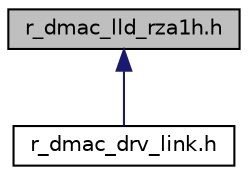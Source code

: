 digraph "r_dmac_lld_rza1h.h"
{
 // LATEX_PDF_SIZE
  edge [fontname="Helvetica",fontsize="10",labelfontname="Helvetica",labelfontsize="10"];
  node [fontname="Helvetica",fontsize="10",shape=record];
  Node1 [label="r_dmac_lld_rza1h.h",height=0.2,width=0.4,color="black", fillcolor="grey75", style="filled", fontcolor="black",tooltip=" "];
  Node1 -> Node2 [dir="back",color="midnightblue",fontsize="10",style="solid",fontname="Helvetica"];
  Node2 [label="r_dmac_drv_link.h",height=0.2,width=0.4,color="black", fillcolor="white", style="filled",URL="$d0/d06/r__dmac__drv__link_8h.html",tooltip=" "];
}
